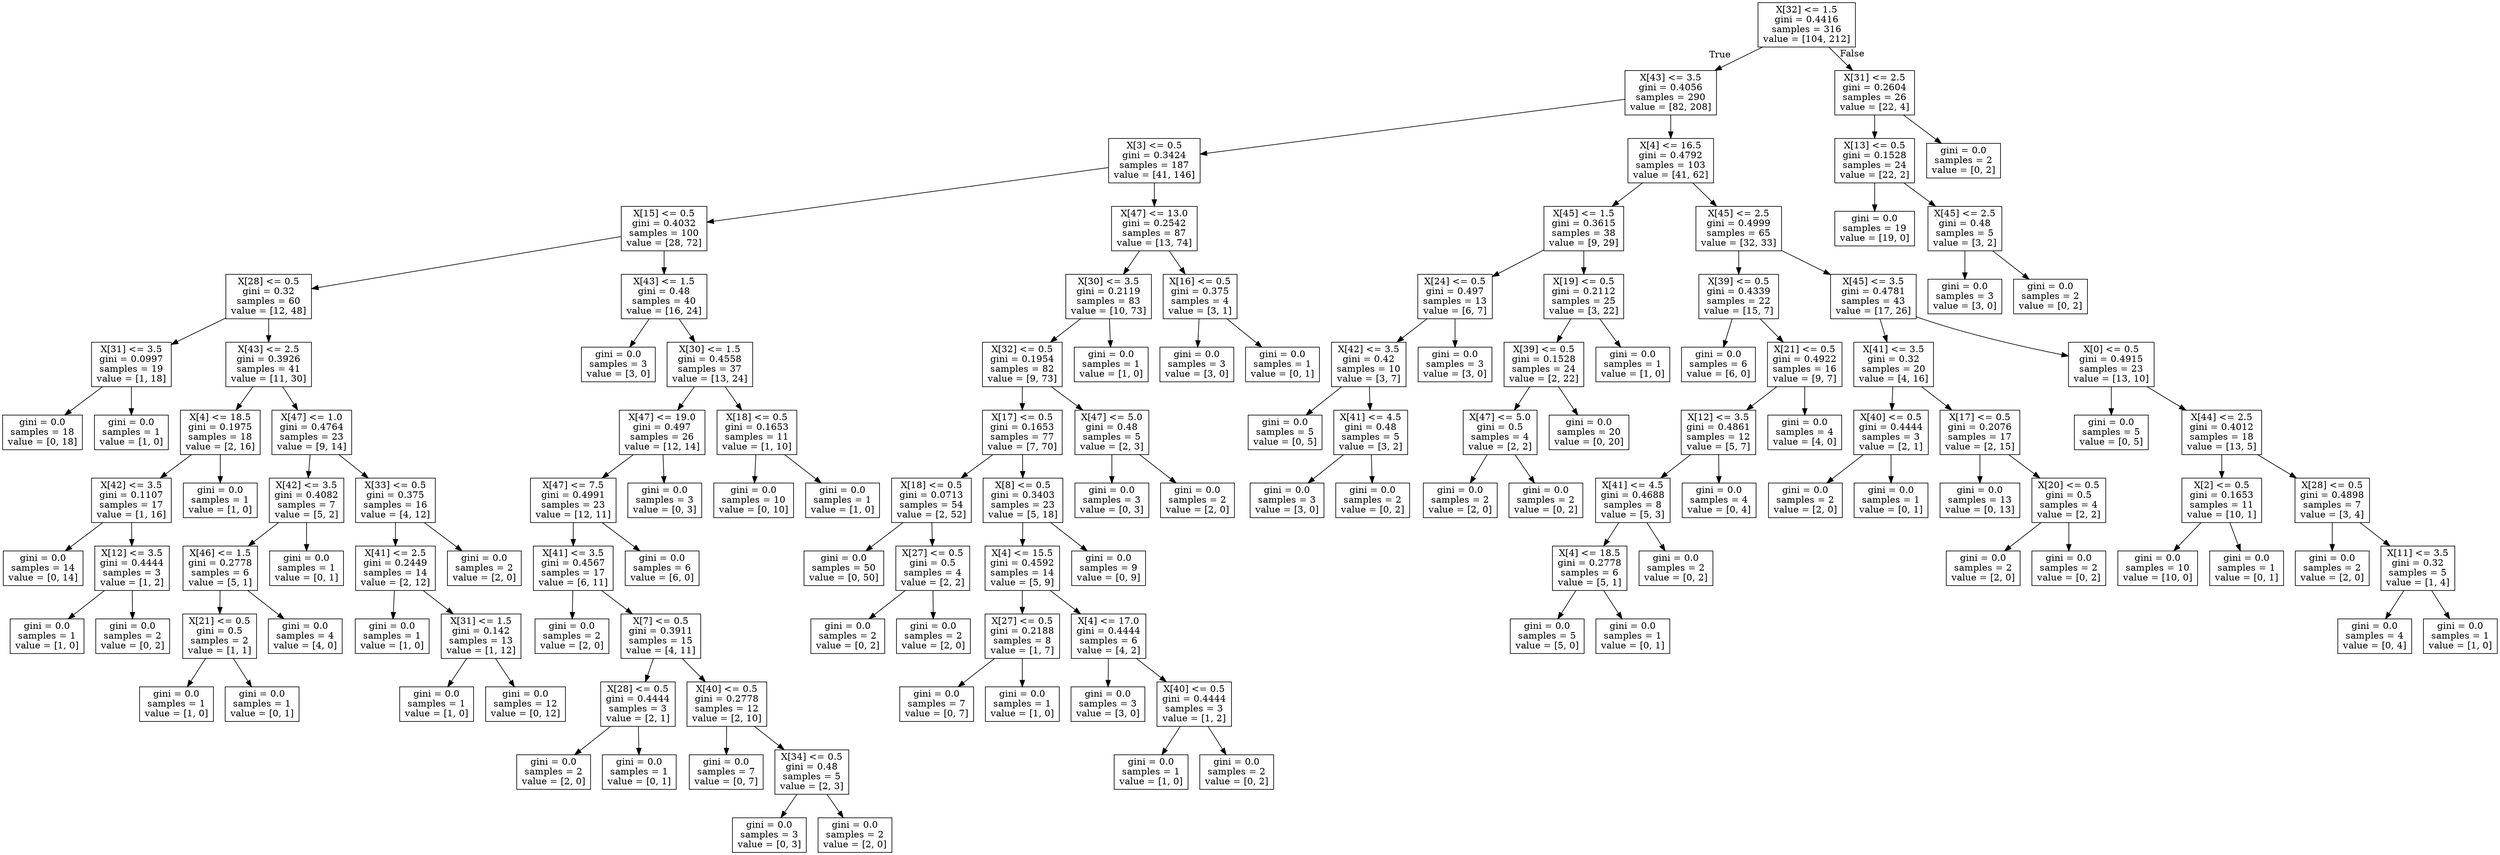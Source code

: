 digraph Tree {
node [shape=box] ;
0 [label="X[32] <= 1.5\ngini = 0.4416\nsamples = 316\nvalue = [104, 212]"] ;
1 [label="X[43] <= 3.5\ngini = 0.4056\nsamples = 290\nvalue = [82, 208]"] ;
0 -> 1 [labeldistance=2.5, labelangle=45, headlabel="True"] ;
2 [label="X[3] <= 0.5\ngini = 0.3424\nsamples = 187\nvalue = [41, 146]"] ;
1 -> 2 ;
3 [label="X[15] <= 0.5\ngini = 0.4032\nsamples = 100\nvalue = [28, 72]"] ;
2 -> 3 ;
4 [label="X[28] <= 0.5\ngini = 0.32\nsamples = 60\nvalue = [12, 48]"] ;
3 -> 4 ;
5 [label="X[31] <= 3.5\ngini = 0.0997\nsamples = 19\nvalue = [1, 18]"] ;
4 -> 5 ;
6 [label="gini = 0.0\nsamples = 18\nvalue = [0, 18]"] ;
5 -> 6 ;
7 [label="gini = 0.0\nsamples = 1\nvalue = [1, 0]"] ;
5 -> 7 ;
8 [label="X[43] <= 2.5\ngini = 0.3926\nsamples = 41\nvalue = [11, 30]"] ;
4 -> 8 ;
9 [label="X[4] <= 18.5\ngini = 0.1975\nsamples = 18\nvalue = [2, 16]"] ;
8 -> 9 ;
10 [label="X[42] <= 3.5\ngini = 0.1107\nsamples = 17\nvalue = [1, 16]"] ;
9 -> 10 ;
11 [label="gini = 0.0\nsamples = 14\nvalue = [0, 14]"] ;
10 -> 11 ;
12 [label="X[12] <= 3.5\ngini = 0.4444\nsamples = 3\nvalue = [1, 2]"] ;
10 -> 12 ;
13 [label="gini = 0.0\nsamples = 1\nvalue = [1, 0]"] ;
12 -> 13 ;
14 [label="gini = 0.0\nsamples = 2\nvalue = [0, 2]"] ;
12 -> 14 ;
15 [label="gini = 0.0\nsamples = 1\nvalue = [1, 0]"] ;
9 -> 15 ;
16 [label="X[47] <= 1.0\ngini = 0.4764\nsamples = 23\nvalue = [9, 14]"] ;
8 -> 16 ;
17 [label="X[42] <= 3.5\ngini = 0.4082\nsamples = 7\nvalue = [5, 2]"] ;
16 -> 17 ;
18 [label="X[46] <= 1.5\ngini = 0.2778\nsamples = 6\nvalue = [5, 1]"] ;
17 -> 18 ;
19 [label="X[21] <= 0.5\ngini = 0.5\nsamples = 2\nvalue = [1, 1]"] ;
18 -> 19 ;
20 [label="gini = 0.0\nsamples = 1\nvalue = [1, 0]"] ;
19 -> 20 ;
21 [label="gini = 0.0\nsamples = 1\nvalue = [0, 1]"] ;
19 -> 21 ;
22 [label="gini = 0.0\nsamples = 4\nvalue = [4, 0]"] ;
18 -> 22 ;
23 [label="gini = 0.0\nsamples = 1\nvalue = [0, 1]"] ;
17 -> 23 ;
24 [label="X[33] <= 0.5\ngini = 0.375\nsamples = 16\nvalue = [4, 12]"] ;
16 -> 24 ;
25 [label="X[41] <= 2.5\ngini = 0.2449\nsamples = 14\nvalue = [2, 12]"] ;
24 -> 25 ;
26 [label="gini = 0.0\nsamples = 1\nvalue = [1, 0]"] ;
25 -> 26 ;
27 [label="X[31] <= 1.5\ngini = 0.142\nsamples = 13\nvalue = [1, 12]"] ;
25 -> 27 ;
28 [label="gini = 0.0\nsamples = 1\nvalue = [1, 0]"] ;
27 -> 28 ;
29 [label="gini = 0.0\nsamples = 12\nvalue = [0, 12]"] ;
27 -> 29 ;
30 [label="gini = 0.0\nsamples = 2\nvalue = [2, 0]"] ;
24 -> 30 ;
31 [label="X[43] <= 1.5\ngini = 0.48\nsamples = 40\nvalue = [16, 24]"] ;
3 -> 31 ;
32 [label="gini = 0.0\nsamples = 3\nvalue = [3, 0]"] ;
31 -> 32 ;
33 [label="X[30] <= 1.5\ngini = 0.4558\nsamples = 37\nvalue = [13, 24]"] ;
31 -> 33 ;
34 [label="X[47] <= 19.0\ngini = 0.497\nsamples = 26\nvalue = [12, 14]"] ;
33 -> 34 ;
35 [label="X[47] <= 7.5\ngini = 0.4991\nsamples = 23\nvalue = [12, 11]"] ;
34 -> 35 ;
36 [label="X[41] <= 3.5\ngini = 0.4567\nsamples = 17\nvalue = [6, 11]"] ;
35 -> 36 ;
37 [label="gini = 0.0\nsamples = 2\nvalue = [2, 0]"] ;
36 -> 37 ;
38 [label="X[7] <= 0.5\ngini = 0.3911\nsamples = 15\nvalue = [4, 11]"] ;
36 -> 38 ;
39 [label="X[28] <= 0.5\ngini = 0.4444\nsamples = 3\nvalue = [2, 1]"] ;
38 -> 39 ;
40 [label="gini = 0.0\nsamples = 2\nvalue = [2, 0]"] ;
39 -> 40 ;
41 [label="gini = 0.0\nsamples = 1\nvalue = [0, 1]"] ;
39 -> 41 ;
42 [label="X[40] <= 0.5\ngini = 0.2778\nsamples = 12\nvalue = [2, 10]"] ;
38 -> 42 ;
43 [label="gini = 0.0\nsamples = 7\nvalue = [0, 7]"] ;
42 -> 43 ;
44 [label="X[34] <= 0.5\ngini = 0.48\nsamples = 5\nvalue = [2, 3]"] ;
42 -> 44 ;
45 [label="gini = 0.0\nsamples = 3\nvalue = [0, 3]"] ;
44 -> 45 ;
46 [label="gini = 0.0\nsamples = 2\nvalue = [2, 0]"] ;
44 -> 46 ;
47 [label="gini = 0.0\nsamples = 6\nvalue = [6, 0]"] ;
35 -> 47 ;
48 [label="gini = 0.0\nsamples = 3\nvalue = [0, 3]"] ;
34 -> 48 ;
49 [label="X[18] <= 0.5\ngini = 0.1653\nsamples = 11\nvalue = [1, 10]"] ;
33 -> 49 ;
50 [label="gini = 0.0\nsamples = 10\nvalue = [0, 10]"] ;
49 -> 50 ;
51 [label="gini = 0.0\nsamples = 1\nvalue = [1, 0]"] ;
49 -> 51 ;
52 [label="X[47] <= 13.0\ngini = 0.2542\nsamples = 87\nvalue = [13, 74]"] ;
2 -> 52 ;
53 [label="X[30] <= 3.5\ngini = 0.2119\nsamples = 83\nvalue = [10, 73]"] ;
52 -> 53 ;
54 [label="X[32] <= 0.5\ngini = 0.1954\nsamples = 82\nvalue = [9, 73]"] ;
53 -> 54 ;
55 [label="X[17] <= 0.5\ngini = 0.1653\nsamples = 77\nvalue = [7, 70]"] ;
54 -> 55 ;
56 [label="X[18] <= 0.5\ngini = 0.0713\nsamples = 54\nvalue = [2, 52]"] ;
55 -> 56 ;
57 [label="gini = 0.0\nsamples = 50\nvalue = [0, 50]"] ;
56 -> 57 ;
58 [label="X[27] <= 0.5\ngini = 0.5\nsamples = 4\nvalue = [2, 2]"] ;
56 -> 58 ;
59 [label="gini = 0.0\nsamples = 2\nvalue = [0, 2]"] ;
58 -> 59 ;
60 [label="gini = 0.0\nsamples = 2\nvalue = [2, 0]"] ;
58 -> 60 ;
61 [label="X[8] <= 0.5\ngini = 0.3403\nsamples = 23\nvalue = [5, 18]"] ;
55 -> 61 ;
62 [label="X[4] <= 15.5\ngini = 0.4592\nsamples = 14\nvalue = [5, 9]"] ;
61 -> 62 ;
63 [label="X[27] <= 0.5\ngini = 0.2188\nsamples = 8\nvalue = [1, 7]"] ;
62 -> 63 ;
64 [label="gini = 0.0\nsamples = 7\nvalue = [0, 7]"] ;
63 -> 64 ;
65 [label="gini = 0.0\nsamples = 1\nvalue = [1, 0]"] ;
63 -> 65 ;
66 [label="X[4] <= 17.0\ngini = 0.4444\nsamples = 6\nvalue = [4, 2]"] ;
62 -> 66 ;
67 [label="gini = 0.0\nsamples = 3\nvalue = [3, 0]"] ;
66 -> 67 ;
68 [label="X[40] <= 0.5\ngini = 0.4444\nsamples = 3\nvalue = [1, 2]"] ;
66 -> 68 ;
69 [label="gini = 0.0\nsamples = 1\nvalue = [1, 0]"] ;
68 -> 69 ;
70 [label="gini = 0.0\nsamples = 2\nvalue = [0, 2]"] ;
68 -> 70 ;
71 [label="gini = 0.0\nsamples = 9\nvalue = [0, 9]"] ;
61 -> 71 ;
72 [label="X[47] <= 5.0\ngini = 0.48\nsamples = 5\nvalue = [2, 3]"] ;
54 -> 72 ;
73 [label="gini = 0.0\nsamples = 3\nvalue = [0, 3]"] ;
72 -> 73 ;
74 [label="gini = 0.0\nsamples = 2\nvalue = [2, 0]"] ;
72 -> 74 ;
75 [label="gini = 0.0\nsamples = 1\nvalue = [1, 0]"] ;
53 -> 75 ;
76 [label="X[16] <= 0.5\ngini = 0.375\nsamples = 4\nvalue = [3, 1]"] ;
52 -> 76 ;
77 [label="gini = 0.0\nsamples = 3\nvalue = [3, 0]"] ;
76 -> 77 ;
78 [label="gini = 0.0\nsamples = 1\nvalue = [0, 1]"] ;
76 -> 78 ;
79 [label="X[4] <= 16.5\ngini = 0.4792\nsamples = 103\nvalue = [41, 62]"] ;
1 -> 79 ;
80 [label="X[45] <= 1.5\ngini = 0.3615\nsamples = 38\nvalue = [9, 29]"] ;
79 -> 80 ;
81 [label="X[24] <= 0.5\ngini = 0.497\nsamples = 13\nvalue = [6, 7]"] ;
80 -> 81 ;
82 [label="X[42] <= 3.5\ngini = 0.42\nsamples = 10\nvalue = [3, 7]"] ;
81 -> 82 ;
83 [label="gini = 0.0\nsamples = 5\nvalue = [0, 5]"] ;
82 -> 83 ;
84 [label="X[41] <= 4.5\ngini = 0.48\nsamples = 5\nvalue = [3, 2]"] ;
82 -> 84 ;
85 [label="gini = 0.0\nsamples = 3\nvalue = [3, 0]"] ;
84 -> 85 ;
86 [label="gini = 0.0\nsamples = 2\nvalue = [0, 2]"] ;
84 -> 86 ;
87 [label="gini = 0.0\nsamples = 3\nvalue = [3, 0]"] ;
81 -> 87 ;
88 [label="X[19] <= 0.5\ngini = 0.2112\nsamples = 25\nvalue = [3, 22]"] ;
80 -> 88 ;
89 [label="X[39] <= 0.5\ngini = 0.1528\nsamples = 24\nvalue = [2, 22]"] ;
88 -> 89 ;
90 [label="X[47] <= 5.0\ngini = 0.5\nsamples = 4\nvalue = [2, 2]"] ;
89 -> 90 ;
91 [label="gini = 0.0\nsamples = 2\nvalue = [2, 0]"] ;
90 -> 91 ;
92 [label="gini = 0.0\nsamples = 2\nvalue = [0, 2]"] ;
90 -> 92 ;
93 [label="gini = 0.0\nsamples = 20\nvalue = [0, 20]"] ;
89 -> 93 ;
94 [label="gini = 0.0\nsamples = 1\nvalue = [1, 0]"] ;
88 -> 94 ;
95 [label="X[45] <= 2.5\ngini = 0.4999\nsamples = 65\nvalue = [32, 33]"] ;
79 -> 95 ;
96 [label="X[39] <= 0.5\ngini = 0.4339\nsamples = 22\nvalue = [15, 7]"] ;
95 -> 96 ;
97 [label="gini = 0.0\nsamples = 6\nvalue = [6, 0]"] ;
96 -> 97 ;
98 [label="X[21] <= 0.5\ngini = 0.4922\nsamples = 16\nvalue = [9, 7]"] ;
96 -> 98 ;
99 [label="X[12] <= 3.5\ngini = 0.4861\nsamples = 12\nvalue = [5, 7]"] ;
98 -> 99 ;
100 [label="X[41] <= 4.5\ngini = 0.4688\nsamples = 8\nvalue = [5, 3]"] ;
99 -> 100 ;
101 [label="X[4] <= 18.5\ngini = 0.2778\nsamples = 6\nvalue = [5, 1]"] ;
100 -> 101 ;
102 [label="gini = 0.0\nsamples = 5\nvalue = [5, 0]"] ;
101 -> 102 ;
103 [label="gini = 0.0\nsamples = 1\nvalue = [0, 1]"] ;
101 -> 103 ;
104 [label="gini = 0.0\nsamples = 2\nvalue = [0, 2]"] ;
100 -> 104 ;
105 [label="gini = 0.0\nsamples = 4\nvalue = [0, 4]"] ;
99 -> 105 ;
106 [label="gini = 0.0\nsamples = 4\nvalue = [4, 0]"] ;
98 -> 106 ;
107 [label="X[45] <= 3.5\ngini = 0.4781\nsamples = 43\nvalue = [17, 26]"] ;
95 -> 107 ;
108 [label="X[41] <= 3.5\ngini = 0.32\nsamples = 20\nvalue = [4, 16]"] ;
107 -> 108 ;
109 [label="X[40] <= 0.5\ngini = 0.4444\nsamples = 3\nvalue = [2, 1]"] ;
108 -> 109 ;
110 [label="gini = 0.0\nsamples = 2\nvalue = [2, 0]"] ;
109 -> 110 ;
111 [label="gini = 0.0\nsamples = 1\nvalue = [0, 1]"] ;
109 -> 111 ;
112 [label="X[17] <= 0.5\ngini = 0.2076\nsamples = 17\nvalue = [2, 15]"] ;
108 -> 112 ;
113 [label="gini = 0.0\nsamples = 13\nvalue = [0, 13]"] ;
112 -> 113 ;
114 [label="X[20] <= 0.5\ngini = 0.5\nsamples = 4\nvalue = [2, 2]"] ;
112 -> 114 ;
115 [label="gini = 0.0\nsamples = 2\nvalue = [2, 0]"] ;
114 -> 115 ;
116 [label="gini = 0.0\nsamples = 2\nvalue = [0, 2]"] ;
114 -> 116 ;
117 [label="X[0] <= 0.5\ngini = 0.4915\nsamples = 23\nvalue = [13, 10]"] ;
107 -> 117 ;
118 [label="gini = 0.0\nsamples = 5\nvalue = [0, 5]"] ;
117 -> 118 ;
119 [label="X[44] <= 2.5\ngini = 0.4012\nsamples = 18\nvalue = [13, 5]"] ;
117 -> 119 ;
120 [label="X[2] <= 0.5\ngini = 0.1653\nsamples = 11\nvalue = [10, 1]"] ;
119 -> 120 ;
121 [label="gini = 0.0\nsamples = 10\nvalue = [10, 0]"] ;
120 -> 121 ;
122 [label="gini = 0.0\nsamples = 1\nvalue = [0, 1]"] ;
120 -> 122 ;
123 [label="X[28] <= 0.5\ngini = 0.4898\nsamples = 7\nvalue = [3, 4]"] ;
119 -> 123 ;
124 [label="gini = 0.0\nsamples = 2\nvalue = [2, 0]"] ;
123 -> 124 ;
125 [label="X[11] <= 3.5\ngini = 0.32\nsamples = 5\nvalue = [1, 4]"] ;
123 -> 125 ;
126 [label="gini = 0.0\nsamples = 4\nvalue = [0, 4]"] ;
125 -> 126 ;
127 [label="gini = 0.0\nsamples = 1\nvalue = [1, 0]"] ;
125 -> 127 ;
128 [label="X[31] <= 2.5\ngini = 0.2604\nsamples = 26\nvalue = [22, 4]"] ;
0 -> 128 [labeldistance=2.5, labelangle=-45, headlabel="False"] ;
129 [label="X[13] <= 0.5\ngini = 0.1528\nsamples = 24\nvalue = [22, 2]"] ;
128 -> 129 ;
130 [label="gini = 0.0\nsamples = 19\nvalue = [19, 0]"] ;
129 -> 130 ;
131 [label="X[45] <= 2.5\ngini = 0.48\nsamples = 5\nvalue = [3, 2]"] ;
129 -> 131 ;
132 [label="gini = 0.0\nsamples = 3\nvalue = [3, 0]"] ;
131 -> 132 ;
133 [label="gini = 0.0\nsamples = 2\nvalue = [0, 2]"] ;
131 -> 133 ;
134 [label="gini = 0.0\nsamples = 2\nvalue = [0, 2]"] ;
128 -> 134 ;
}